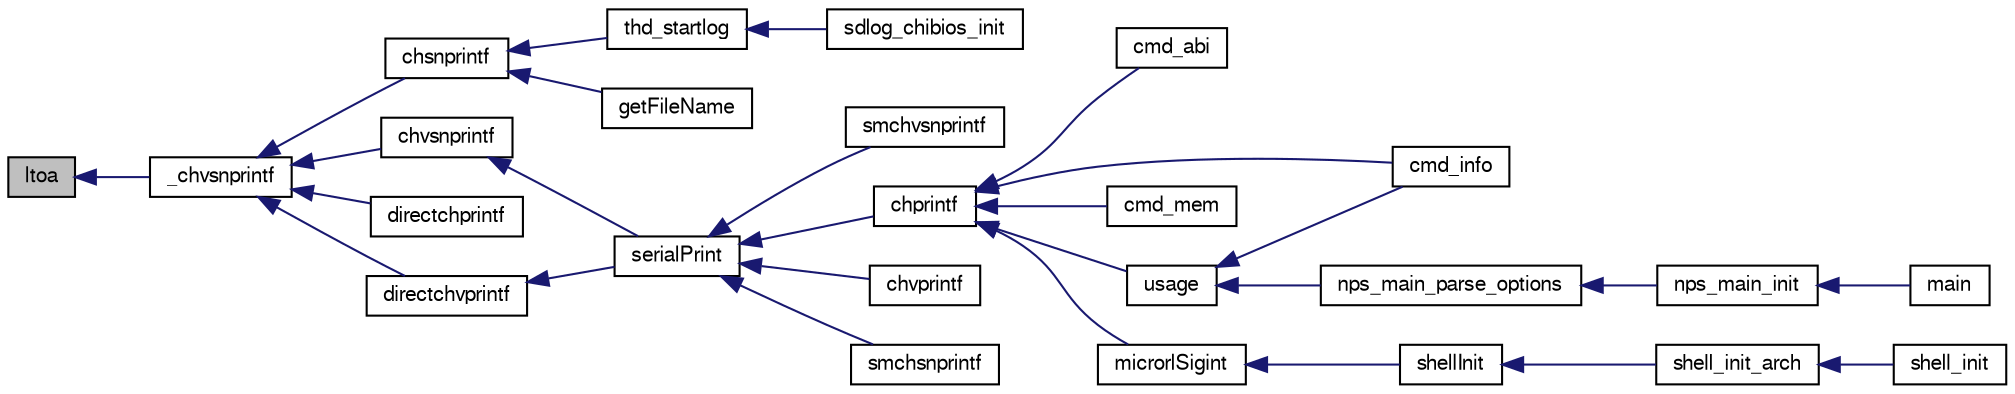 digraph "ltoa"
{
  edge [fontname="FreeSans",fontsize="10",labelfontname="FreeSans",labelfontsize="10"];
  node [fontname="FreeSans",fontsize="10",shape=record];
  rankdir="LR";
  Node1 [label="ltoa",height=0.2,width=0.4,color="black", fillcolor="grey75", style="filled", fontcolor="black"];
  Node1 -> Node2 [dir="back",color="midnightblue",fontsize="10",style="solid",fontname="FreeSans"];
  Node2 [label="_chvsnprintf",height=0.2,width=0.4,color="black", fillcolor="white", style="filled",URL="$group__chprintf.html#gaa4e64308af46238224f455c00a4fcf26",tooltip="System formatted output function. "];
  Node2 -> Node3 [dir="back",color="midnightblue",fontsize="10",style="solid",fontname="FreeSans"];
  Node3 [label="chsnprintf",height=0.2,width=0.4,color="black", fillcolor="white", style="filled",URL="$group__chprintf.html#gabe5c0e0148763ecfd7829f6129f29e0a"];
  Node3 -> Node4 [dir="back",color="midnightblue",fontsize="10",style="solid",fontname="FreeSans"];
  Node4 [label="getFileName",height=0.2,width=0.4,color="black", fillcolor="white", style="filled",URL="$sdLog_8h.html#a510de29d16898e7e402fe7ea2dc7b992",tooltip="get last used name for a pattern, then add offset and return valid filename "];
  Node3 -> Node5 [dir="back",color="midnightblue",fontsize="10",style="solid",fontname="FreeSans"];
  Node5 [label="thd_startlog",height=0.2,width=0.4,color="black", fillcolor="white", style="filled",URL="$sdlog__chibios_8c.html#a7cf4c749454b496e749b47e614750109"];
  Node5 -> Node6 [dir="back",color="midnightblue",fontsize="10",style="solid",fontname="FreeSans"];
  Node6 [label="sdlog_chibios_init",height=0.2,width=0.4,color="black", fillcolor="white", style="filled",URL="$sdlog__chibios_8h.html#aeeba7682db35a9becddc07935f5d256a"];
  Node2 -> Node7 [dir="back",color="midnightblue",fontsize="10",style="solid",fontname="FreeSans"];
  Node7 [label="chvsnprintf",height=0.2,width=0.4,color="black", fillcolor="white", style="filled",URL="$group__chprintf.html#ga561a2515db27520c8a995f2f2213aed4"];
  Node7 -> Node8 [dir="back",color="midnightblue",fontsize="10",style="solid",fontname="FreeSans"];
  Node8 [label="serialPrint",height=0.2,width=0.4,color="black", fillcolor="white", style="filled",URL="$group__chprintf.html#gad8b1843bc1a848126a7633f4aa1add5c"];
  Node8 -> Node9 [dir="back",color="midnightblue",fontsize="10",style="solid",fontname="FreeSans"];
  Node9 [label="chprintf",height=0.2,width=0.4,color="black", fillcolor="white", style="filled",URL="$group__chprintf.html#gac84c97ff3243a8aa49289a3abc53f010"];
  Node9 -> Node10 [dir="back",color="midnightblue",fontsize="10",style="solid",fontname="FreeSans"];
  Node10 [label="cmd_abi",height=0.2,width=0.4,color="black", fillcolor="white", style="filled",URL="$shell__arch_8c.html#ae96cb88b7db05439ce2524ce5c571002"];
  Node9 -> Node11 [dir="back",color="midnightblue",fontsize="10",style="solid",fontname="FreeSans"];
  Node11 [label="cmd_info",height=0.2,width=0.4,color="black", fillcolor="white", style="filled",URL="$group__SHELL.html#ga8aec65e6e5613559d1ed9f4ea07538a4"];
  Node9 -> Node12 [dir="back",color="midnightblue",fontsize="10",style="solid",fontname="FreeSans"];
  Node12 [label="cmd_mem",height=0.2,width=0.4,color="black", fillcolor="white", style="filled",URL="$shell__arch_8c.html#a2f63715d4417957054da76e9d83340cf"];
  Node9 -> Node13 [dir="back",color="midnightblue",fontsize="10",style="solid",fontname="FreeSans"];
  Node13 [label="microrlSigint",height=0.2,width=0.4,color="black", fillcolor="white", style="filled",URL="$group__SHELL.html#ga4d14287da53057dd53faca137d0b91c5"];
  Node13 -> Node14 [dir="back",color="midnightblue",fontsize="10",style="solid",fontname="FreeSans"];
  Node14 [label="shellInit",height=0.2,width=0.4,color="black", fillcolor="white", style="filled",URL="$group__SHELL.html#ga0b1dba28bb03cb29749f32a595d5ec57",tooltip="Shell manager initialization. "];
  Node14 -> Node15 [dir="back",color="midnightblue",fontsize="10",style="solid",fontname="FreeSans"];
  Node15 [label="shell_init_arch",height=0.2,width=0.4,color="black", fillcolor="white", style="filled",URL="$shell__arch_8h.html#a0d71d20b7713f8ddabd21f854e7ebbc4",tooltip="Arch init. "];
  Node15 -> Node16 [dir="back",color="midnightblue",fontsize="10",style="solid",fontname="FreeSans"];
  Node16 [label="shell_init",height=0.2,width=0.4,color="black", fillcolor="white", style="filled",URL="$shell_8h.html#a69b075ef7e4d7bcf5a903d3d75baac02",tooltip="Init shell. "];
  Node9 -> Node17 [dir="back",color="midnightblue",fontsize="10",style="solid",fontname="FreeSans"];
  Node17 [label="usage",height=0.2,width=0.4,color="black", fillcolor="white", style="filled",URL="$group__SHELL.html#gacb01942f228e0914fe22cd064d78a2ab"];
  Node17 -> Node11 [dir="back",color="midnightblue",fontsize="10",style="solid",fontname="FreeSans"];
  Node17 -> Node18 [dir="back",color="midnightblue",fontsize="10",style="solid",fontname="FreeSans"];
  Node18 [label="nps_main_parse_options",height=0.2,width=0.4,color="black", fillcolor="white", style="filled",URL="$nps__main__common_8c.html#a9e2370130aa6e869a0ed56a22117cf3b"];
  Node18 -> Node19 [dir="back",color="midnightblue",fontsize="10",style="solid",fontname="FreeSans"];
  Node19 [label="nps_main_init",height=0.2,width=0.4,color="black", fillcolor="white", style="filled",URL="$nps__main__common_8c.html#a92aad3720fb482042b695d66e633699a"];
  Node19 -> Node20 [dir="back",color="midnightblue",fontsize="10",style="solid",fontname="FreeSans"];
  Node20 [label="main",height=0.2,width=0.4,color="black", fillcolor="white", style="filled",URL="$nps__main__hitl_8c.html#a3c04138a5bfe5d72780bb7e82a18e627"];
  Node8 -> Node21 [dir="back",color="midnightblue",fontsize="10",style="solid",fontname="FreeSans"];
  Node21 [label="chvprintf",height=0.2,width=0.4,color="black", fillcolor="white", style="filled",URL="$group__chprintf.html#gad88171c5e97371e1da27a5cc1a735285"];
  Node8 -> Node22 [dir="back",color="midnightblue",fontsize="10",style="solid",fontname="FreeSans"];
  Node22 [label="smchsnprintf",height=0.2,width=0.4,color="black", fillcolor="white", style="filled",URL="$group__chprintf.html#ga508e06db6508345345c73a5523343bed"];
  Node8 -> Node23 [dir="back",color="midnightblue",fontsize="10",style="solid",fontname="FreeSans"];
  Node23 [label="smchvsnprintf",height=0.2,width=0.4,color="black", fillcolor="white", style="filled",URL="$group__chprintf.html#ga9199aabf4df69c18ea85d1030d44ce68"];
  Node2 -> Node24 [dir="back",color="midnightblue",fontsize="10",style="solid",fontname="FreeSans"];
  Node24 [label="directchprintf",height=0.2,width=0.4,color="black", fillcolor="white", style="filled",URL="$group__chprintf.html#ga741317a25ba4d8c7bcc132bd2ccabac1"];
  Node2 -> Node25 [dir="back",color="midnightblue",fontsize="10",style="solid",fontname="FreeSans"];
  Node25 [label="directchvprintf",height=0.2,width=0.4,color="black", fillcolor="white", style="filled",URL="$group__chprintf.html#ga6ab3aab7068a955278da45c63b02bc4d"];
  Node25 -> Node8 [dir="back",color="midnightblue",fontsize="10",style="solid",fontname="FreeSans"];
}
